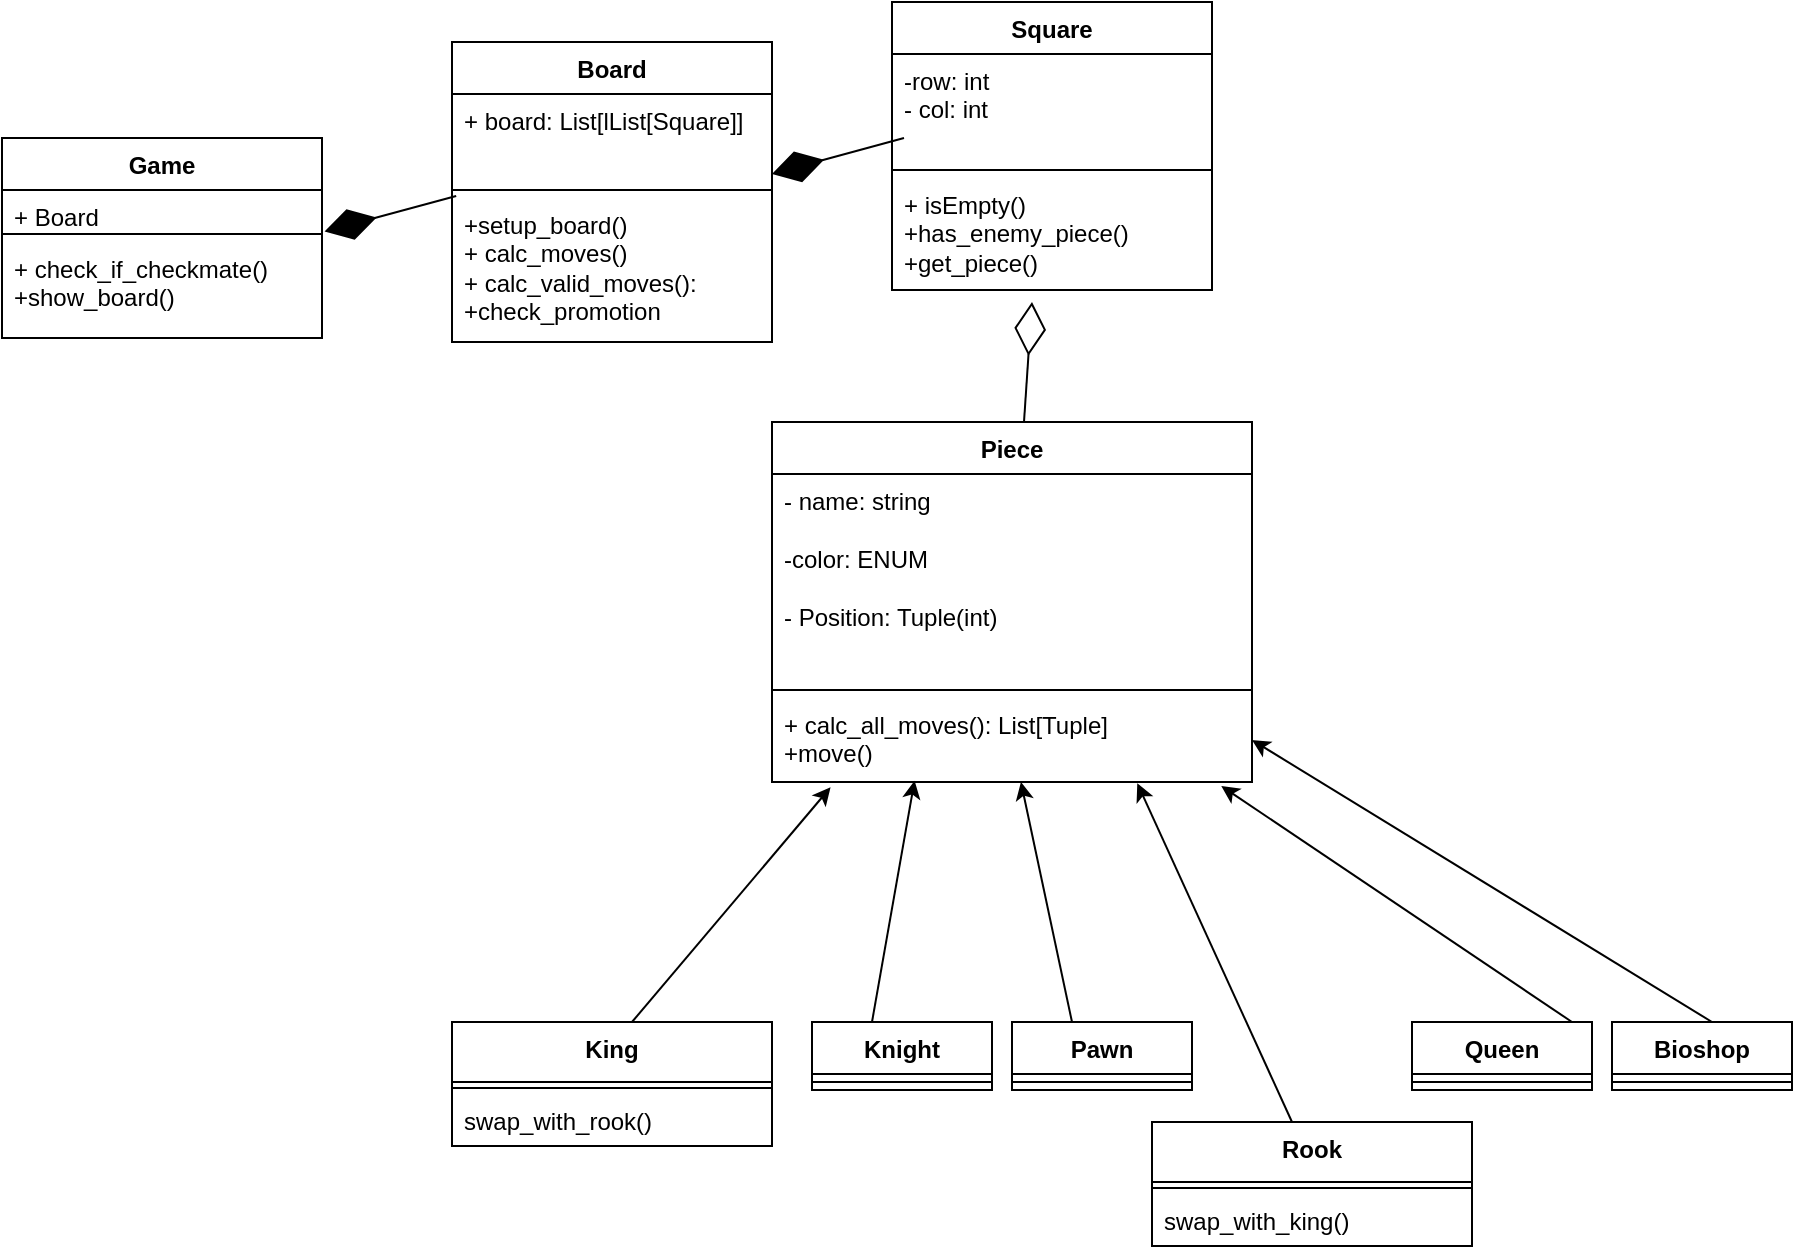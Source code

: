 <mxfile version="24.4.13" type="google">
  <diagram name="Page-1" id="dL7h987vzW68kTxpzzoT">
    <mxGraphModel dx="1222" dy="686" grid="1" gridSize="10" guides="1" tooltips="1" connect="1" arrows="1" fold="1" page="1" pageScale="1" pageWidth="850" pageHeight="1100" math="0" shadow="0">
      <root>
        <mxCell id="0" />
        <mxCell id="1" parent="0" />
        <mxCell id="0Ssv8ot3Nsiwxkiini0J-2" value="Board" style="swimlane;fontStyle=1;align=center;verticalAlign=top;childLayout=stackLayout;horizontal=1;startSize=26;horizontalStack=0;resizeParent=1;resizeParentMax=0;resizeLast=0;collapsible=1;marginBottom=0;whiteSpace=wrap;html=1;" vertex="1" parent="1">
          <mxGeometry x="650" y="280" width="160" height="150" as="geometry" />
        </mxCell>
        <mxCell id="0Ssv8ot3Nsiwxkiini0J-3" value="+ board: List[lList[Square]]&lt;div&gt;&lt;br&gt;&lt;/div&gt;" style="text;strokeColor=none;fillColor=none;align=left;verticalAlign=top;spacingLeft=4;spacingRight=4;overflow=hidden;rotatable=0;points=[[0,0.5],[1,0.5]];portConstraint=eastwest;whiteSpace=wrap;html=1;" vertex="1" parent="0Ssv8ot3Nsiwxkiini0J-2">
          <mxGeometry y="26" width="160" height="44" as="geometry" />
        </mxCell>
        <mxCell id="0Ssv8ot3Nsiwxkiini0J-4" value="" style="line;strokeWidth=1;fillColor=none;align=left;verticalAlign=middle;spacingTop=-1;spacingLeft=3;spacingRight=3;rotatable=0;labelPosition=right;points=[];portConstraint=eastwest;strokeColor=inherit;" vertex="1" parent="0Ssv8ot3Nsiwxkiini0J-2">
          <mxGeometry y="70" width="160" height="8" as="geometry" />
        </mxCell>
        <mxCell id="0Ssv8ot3Nsiwxkiini0J-5" value="&lt;div&gt;+setup_board()&lt;/div&gt;+ calc_moves()&amp;nbsp;&lt;div&gt;&lt;span style=&quot;background-color: initial;&quot;&gt;+ calc_valid_moves():&lt;/span&gt;&lt;/div&gt;&lt;div&gt;&lt;span style=&quot;background-color: initial;&quot;&gt;+check_promotion&lt;/span&gt;&lt;/div&gt;" style="text;strokeColor=none;fillColor=none;align=left;verticalAlign=top;spacingLeft=4;spacingRight=4;overflow=hidden;rotatable=0;points=[[0,0.5],[1,0.5]];portConstraint=eastwest;whiteSpace=wrap;html=1;" vertex="1" parent="0Ssv8ot3Nsiwxkiini0J-2">
          <mxGeometry y="78" width="160" height="72" as="geometry" />
        </mxCell>
        <mxCell id="0Ssv8ot3Nsiwxkiini0J-49" value="" style="endArrow=diamondThin;endFill=0;endSize=24;html=1;rounded=0;" edge="1" parent="0Ssv8ot3Nsiwxkiini0J-2" source="0Ssv8ot3Nsiwxkiini0J-6">
          <mxGeometry width="160" relative="1" as="geometry">
            <mxPoint x="130" y="130" as="sourcePoint" />
            <mxPoint x="290" y="130" as="targetPoint" />
          </mxGeometry>
        </mxCell>
        <mxCell id="0Ssv8ot3Nsiwxkiini0J-6" value="Piece" style="swimlane;fontStyle=1;align=center;verticalAlign=top;childLayout=stackLayout;horizontal=1;startSize=26;horizontalStack=0;resizeParent=1;resizeParentMax=0;resizeLast=0;collapsible=1;marginBottom=0;whiteSpace=wrap;html=1;" vertex="1" parent="1">
          <mxGeometry x="810" y="470" width="240" height="180" as="geometry" />
        </mxCell>
        <mxCell id="0Ssv8ot3Nsiwxkiini0J-7" value="- name: string&lt;div&gt;&lt;br&gt;-color: ENUM&lt;/div&gt;&lt;div&gt;&lt;br&gt;&lt;/div&gt;&lt;div&gt;- Position: Tuple(int)&lt;/div&gt;" style="text;strokeColor=none;fillColor=none;align=left;verticalAlign=top;spacingLeft=4;spacingRight=4;overflow=hidden;rotatable=0;points=[[0,0.5],[1,0.5]];portConstraint=eastwest;whiteSpace=wrap;html=1;" vertex="1" parent="0Ssv8ot3Nsiwxkiini0J-6">
          <mxGeometry y="26" width="240" height="104" as="geometry" />
        </mxCell>
        <mxCell id="0Ssv8ot3Nsiwxkiini0J-8" value="" style="line;strokeWidth=1;fillColor=none;align=left;verticalAlign=middle;spacingTop=-1;spacingLeft=3;spacingRight=3;rotatable=0;labelPosition=right;points=[];portConstraint=eastwest;strokeColor=inherit;" vertex="1" parent="0Ssv8ot3Nsiwxkiini0J-6">
          <mxGeometry y="130" width="240" height="8" as="geometry" />
        </mxCell>
        <mxCell id="0Ssv8ot3Nsiwxkiini0J-9" value="+ calc_all_moves(): List[Tuple]&lt;div&gt;+move()&lt;/div&gt;" style="text;strokeColor=none;fillColor=none;align=left;verticalAlign=top;spacingLeft=4;spacingRight=4;overflow=hidden;rotatable=0;points=[[0,0.5],[1,0.5]];portConstraint=eastwest;whiteSpace=wrap;html=1;" vertex="1" parent="0Ssv8ot3Nsiwxkiini0J-6">
          <mxGeometry y="138" width="240" height="42" as="geometry" />
        </mxCell>
        <mxCell id="0Ssv8ot3Nsiwxkiini0J-10" value="Game" style="swimlane;fontStyle=1;align=center;verticalAlign=top;childLayout=stackLayout;horizontal=1;startSize=26;horizontalStack=0;resizeParent=1;resizeParentMax=0;resizeLast=0;collapsible=1;marginBottom=0;whiteSpace=wrap;html=1;" vertex="1" parent="1">
          <mxGeometry x="425" y="328" width="160" height="100" as="geometry" />
        </mxCell>
        <mxCell id="0Ssv8ot3Nsiwxkiini0J-11" value="+ Board" style="text;strokeColor=none;fillColor=none;align=left;verticalAlign=top;spacingLeft=4;spacingRight=4;overflow=hidden;rotatable=0;points=[[0,0.5],[1,0.5]];portConstraint=eastwest;whiteSpace=wrap;html=1;" vertex="1" parent="0Ssv8ot3Nsiwxkiini0J-10">
          <mxGeometry y="26" width="160" height="18" as="geometry" />
        </mxCell>
        <mxCell id="0Ssv8ot3Nsiwxkiini0J-12" value="" style="line;strokeWidth=1;fillColor=none;align=left;verticalAlign=middle;spacingTop=-1;spacingLeft=3;spacingRight=3;rotatable=0;labelPosition=right;points=[];portConstraint=eastwest;strokeColor=inherit;" vertex="1" parent="0Ssv8ot3Nsiwxkiini0J-10">
          <mxGeometry y="44" width="160" height="8" as="geometry" />
        </mxCell>
        <mxCell id="0Ssv8ot3Nsiwxkiini0J-13" value="+ check_if_checkmate()&lt;div&gt;+show_board()&lt;/div&gt;" style="text;strokeColor=none;fillColor=none;align=left;verticalAlign=top;spacingLeft=4;spacingRight=4;overflow=hidden;rotatable=0;points=[[0,0.5],[1,0.5]];portConstraint=eastwest;whiteSpace=wrap;html=1;" vertex="1" parent="0Ssv8ot3Nsiwxkiini0J-10">
          <mxGeometry y="52" width="160" height="48" as="geometry" />
        </mxCell>
        <mxCell id="0Ssv8ot3Nsiwxkiini0J-14" value="Square" style="swimlane;fontStyle=1;align=center;verticalAlign=top;childLayout=stackLayout;horizontal=1;startSize=26;horizontalStack=0;resizeParent=1;resizeParentMax=0;resizeLast=0;collapsible=1;marginBottom=0;whiteSpace=wrap;html=1;" vertex="1" parent="1">
          <mxGeometry x="870" y="260" width="160" height="144" as="geometry" />
        </mxCell>
        <mxCell id="0Ssv8ot3Nsiwxkiini0J-15" value="-row: int&lt;div&gt;- col: int&lt;/div&gt;" style="text;strokeColor=none;fillColor=none;align=left;verticalAlign=top;spacingLeft=4;spacingRight=4;overflow=hidden;rotatable=0;points=[[0,0.5],[1,0.5]];portConstraint=eastwest;whiteSpace=wrap;html=1;" vertex="1" parent="0Ssv8ot3Nsiwxkiini0J-14">
          <mxGeometry y="26" width="160" height="54" as="geometry" />
        </mxCell>
        <mxCell id="0Ssv8ot3Nsiwxkiini0J-16" value="" style="line;strokeWidth=1;fillColor=none;align=left;verticalAlign=middle;spacingTop=-1;spacingLeft=3;spacingRight=3;rotatable=0;labelPosition=right;points=[];portConstraint=eastwest;strokeColor=inherit;" vertex="1" parent="0Ssv8ot3Nsiwxkiini0J-14">
          <mxGeometry y="80" width="160" height="8" as="geometry" />
        </mxCell>
        <mxCell id="0Ssv8ot3Nsiwxkiini0J-17" value="+ isEmpty()&lt;div&gt;+has_enemy_piece()&lt;/div&gt;&lt;div&gt;+get_piece()&lt;/div&gt;" style="text;strokeColor=none;fillColor=none;align=left;verticalAlign=top;spacingLeft=4;spacingRight=4;overflow=hidden;rotatable=0;points=[[0,0.5],[1,0.5]];portConstraint=eastwest;whiteSpace=wrap;html=1;" vertex="1" parent="0Ssv8ot3Nsiwxkiini0J-14">
          <mxGeometry y="88" width="160" height="56" as="geometry" />
        </mxCell>
        <mxCell id="0Ssv8ot3Nsiwxkiini0J-22" value="" style="endArrow=classic;html=1;rounded=0;entryX=0.122;entryY=1.063;entryDx=0;entryDy=0;entryPerimeter=0;" edge="1" parent="1" target="0Ssv8ot3Nsiwxkiini0J-9">
          <mxGeometry width="50" height="50" relative="1" as="geometry">
            <mxPoint x="740" y="770" as="sourcePoint" />
            <mxPoint x="790" y="720" as="targetPoint" />
          </mxGeometry>
        </mxCell>
        <mxCell id="0Ssv8ot3Nsiwxkiini0J-23" value="Knight" style="swimlane;fontStyle=1;align=center;verticalAlign=top;childLayout=stackLayout;horizontal=1;startSize=26;horizontalStack=0;resizeParent=1;resizeParentMax=0;resizeLast=0;collapsible=1;marginBottom=0;whiteSpace=wrap;html=1;" vertex="1" parent="1">
          <mxGeometry x="830" y="770" width="90" height="34" as="geometry" />
        </mxCell>
        <mxCell id="0Ssv8ot3Nsiwxkiini0J-24" value="" style="line;strokeWidth=1;fillColor=none;align=left;verticalAlign=middle;spacingTop=-1;spacingLeft=3;spacingRight=3;rotatable=0;labelPosition=right;points=[];portConstraint=eastwest;strokeColor=inherit;" vertex="1" parent="0Ssv8ot3Nsiwxkiini0J-23">
          <mxGeometry y="26" width="90" height="8" as="geometry" />
        </mxCell>
        <mxCell id="0Ssv8ot3Nsiwxkiini0J-27" value="Pawn" style="swimlane;fontStyle=1;align=center;verticalAlign=top;childLayout=stackLayout;horizontal=1;startSize=26;horizontalStack=0;resizeParent=1;resizeParentMax=0;resizeLast=0;collapsible=1;marginBottom=0;whiteSpace=wrap;html=1;" vertex="1" parent="1">
          <mxGeometry x="930" y="770" width="90" height="34" as="geometry" />
        </mxCell>
        <mxCell id="0Ssv8ot3Nsiwxkiini0J-28" value="" style="line;strokeWidth=1;fillColor=none;align=left;verticalAlign=middle;spacingTop=-1;spacingLeft=3;spacingRight=3;rotatable=0;labelPosition=right;points=[];portConstraint=eastwest;strokeColor=inherit;" vertex="1" parent="0Ssv8ot3Nsiwxkiini0J-27">
          <mxGeometry y="26" width="90" height="8" as="geometry" />
        </mxCell>
        <mxCell id="0Ssv8ot3Nsiwxkiini0J-31" value="Queen" style="swimlane;fontStyle=1;align=center;verticalAlign=top;childLayout=stackLayout;horizontal=1;startSize=26;horizontalStack=0;resizeParent=1;resizeParentMax=0;resizeLast=0;collapsible=1;marginBottom=0;whiteSpace=wrap;html=1;" vertex="1" parent="1">
          <mxGeometry x="1130" y="770" width="90" height="34" as="geometry" />
        </mxCell>
        <mxCell id="0Ssv8ot3Nsiwxkiini0J-32" value="" style="line;strokeWidth=1;fillColor=none;align=left;verticalAlign=middle;spacingTop=-1;spacingLeft=3;spacingRight=3;rotatable=0;labelPosition=right;points=[];portConstraint=eastwest;strokeColor=inherit;" vertex="1" parent="0Ssv8ot3Nsiwxkiini0J-31">
          <mxGeometry y="26" width="90" height="8" as="geometry" />
        </mxCell>
        <mxCell id="0Ssv8ot3Nsiwxkiini0J-33" value="Bioshop" style="swimlane;fontStyle=1;align=center;verticalAlign=top;childLayout=stackLayout;horizontal=1;startSize=26;horizontalStack=0;resizeParent=1;resizeParentMax=0;resizeLast=0;collapsible=1;marginBottom=0;whiteSpace=wrap;html=1;" vertex="1" parent="1">
          <mxGeometry x="1230" y="770" width="90" height="34" as="geometry" />
        </mxCell>
        <mxCell id="0Ssv8ot3Nsiwxkiini0J-34" value="" style="line;strokeWidth=1;fillColor=none;align=left;verticalAlign=middle;spacingTop=-1;spacingLeft=3;spacingRight=3;rotatable=0;labelPosition=right;points=[];portConstraint=eastwest;strokeColor=inherit;" vertex="1" parent="0Ssv8ot3Nsiwxkiini0J-33">
          <mxGeometry y="26" width="90" height="8" as="geometry" />
        </mxCell>
        <mxCell id="0Ssv8ot3Nsiwxkiini0J-35" value="King" style="swimlane;fontStyle=1;align=center;verticalAlign=top;childLayout=stackLayout;horizontal=1;startSize=30;horizontalStack=0;resizeParent=1;resizeParentMax=0;resizeLast=0;collapsible=1;marginBottom=0;whiteSpace=wrap;html=1;" vertex="1" parent="1">
          <mxGeometry x="650" y="770" width="160" height="62" as="geometry" />
        </mxCell>
        <mxCell id="0Ssv8ot3Nsiwxkiini0J-37" value="" style="line;strokeWidth=1;fillColor=none;align=left;verticalAlign=middle;spacingTop=-1;spacingLeft=3;spacingRight=3;rotatable=0;labelPosition=right;points=[];portConstraint=eastwest;strokeColor=inherit;" vertex="1" parent="0Ssv8ot3Nsiwxkiini0J-35">
          <mxGeometry y="30" width="160" height="6" as="geometry" />
        </mxCell>
        <mxCell id="0Ssv8ot3Nsiwxkiini0J-38" value="swap_with_rook()" style="text;strokeColor=none;fillColor=none;align=left;verticalAlign=top;spacingLeft=4;spacingRight=4;overflow=hidden;rotatable=0;points=[[0,0.5],[1,0.5]];portConstraint=eastwest;whiteSpace=wrap;html=1;" vertex="1" parent="0Ssv8ot3Nsiwxkiini0J-35">
          <mxGeometry y="36" width="160" height="26" as="geometry" />
        </mxCell>
        <mxCell id="0Ssv8ot3Nsiwxkiini0J-39" value="Rook" style="swimlane;fontStyle=1;align=center;verticalAlign=top;childLayout=stackLayout;horizontal=1;startSize=30;horizontalStack=0;resizeParent=1;resizeParentMax=0;resizeLast=0;collapsible=1;marginBottom=0;whiteSpace=wrap;html=1;" vertex="1" parent="1">
          <mxGeometry x="1000" y="820" width="160" height="62" as="geometry" />
        </mxCell>
        <mxCell id="0Ssv8ot3Nsiwxkiini0J-40" value="" style="line;strokeWidth=1;fillColor=none;align=left;verticalAlign=middle;spacingTop=-1;spacingLeft=3;spacingRight=3;rotatable=0;labelPosition=right;points=[];portConstraint=eastwest;strokeColor=inherit;" vertex="1" parent="0Ssv8ot3Nsiwxkiini0J-39">
          <mxGeometry y="30" width="160" height="6" as="geometry" />
        </mxCell>
        <mxCell id="0Ssv8ot3Nsiwxkiini0J-41" value="swap_with_king()" style="text;strokeColor=none;fillColor=none;align=left;verticalAlign=top;spacingLeft=4;spacingRight=4;overflow=hidden;rotatable=0;points=[[0,0.5],[1,0.5]];portConstraint=eastwest;whiteSpace=wrap;html=1;" vertex="1" parent="0Ssv8ot3Nsiwxkiini0J-39">
          <mxGeometry y="36" width="160" height="26" as="geometry" />
        </mxCell>
        <mxCell id="0Ssv8ot3Nsiwxkiini0J-42" value="" style="endArrow=classic;html=1;rounded=0;entryX=0.297;entryY=0.984;entryDx=0;entryDy=0;entryPerimeter=0;" edge="1" parent="1" target="0Ssv8ot3Nsiwxkiini0J-9">
          <mxGeometry width="50" height="50" relative="1" as="geometry">
            <mxPoint x="860" y="770" as="sourcePoint" />
            <mxPoint x="910" y="720" as="targetPoint" />
          </mxGeometry>
        </mxCell>
        <mxCell id="0Ssv8ot3Nsiwxkiini0J-43" value="" style="endArrow=classic;html=1;rounded=0;" edge="1" parent="1" target="0Ssv8ot3Nsiwxkiini0J-9">
          <mxGeometry width="50" height="50" relative="1" as="geometry">
            <mxPoint x="960" y="770" as="sourcePoint" />
            <mxPoint x="1010" y="720" as="targetPoint" />
          </mxGeometry>
        </mxCell>
        <mxCell id="0Ssv8ot3Nsiwxkiini0J-44" value="" style="endArrow=classic;html=1;rounded=0;entryX=0.936;entryY=1.048;entryDx=0;entryDy=0;entryPerimeter=0;" edge="1" parent="1" target="0Ssv8ot3Nsiwxkiini0J-9">
          <mxGeometry width="50" height="50" relative="1" as="geometry">
            <mxPoint x="1210" y="770" as="sourcePoint" />
            <mxPoint x="1260" y="720" as="targetPoint" />
          </mxGeometry>
        </mxCell>
        <mxCell id="0Ssv8ot3Nsiwxkiini0J-45" value="" style="endArrow=classic;html=1;rounded=0;entryX=0.761;entryY=1.016;entryDx=0;entryDy=0;entryPerimeter=0;" edge="1" parent="1" target="0Ssv8ot3Nsiwxkiini0J-9">
          <mxGeometry width="50" height="50" relative="1" as="geometry">
            <mxPoint x="1070" y="820" as="sourcePoint" />
            <mxPoint x="1120" y="770" as="targetPoint" />
          </mxGeometry>
        </mxCell>
        <mxCell id="0Ssv8ot3Nsiwxkiini0J-46" value="" style="endArrow=classic;html=1;rounded=0;entryX=1;entryY=0.5;entryDx=0;entryDy=0;" edge="1" parent="1" target="0Ssv8ot3Nsiwxkiini0J-9">
          <mxGeometry width="50" height="50" relative="1" as="geometry">
            <mxPoint x="1280" y="770" as="sourcePoint" />
            <mxPoint x="1330" y="720" as="targetPoint" />
          </mxGeometry>
        </mxCell>
        <mxCell id="0Ssv8ot3Nsiwxkiini0J-47" value="" style="endArrow=diamondThin;endFill=1;endSize=24;html=1;rounded=0;entryX=1.008;entryY=1.154;entryDx=0;entryDy=0;entryPerimeter=0;exitX=0.013;exitY=1.159;exitDx=0;exitDy=0;exitPerimeter=0;" edge="1" parent="1" source="0Ssv8ot3Nsiwxkiini0J-3" target="0Ssv8ot3Nsiwxkiini0J-11">
          <mxGeometry width="160" relative="1" as="geometry">
            <mxPoint x="520" y="180" as="sourcePoint" />
            <mxPoint x="680" y="180" as="targetPoint" />
          </mxGeometry>
        </mxCell>
        <mxCell id="0Ssv8ot3Nsiwxkiini0J-48" value="" style="endArrow=diamondThin;endFill=1;endSize=24;html=1;rounded=0;entryX=1.008;entryY=1.154;entryDx=0;entryDy=0;entryPerimeter=0;exitX=0.013;exitY=1.159;exitDx=0;exitDy=0;exitPerimeter=0;" edge="1" parent="1">
          <mxGeometry width="160" relative="1" as="geometry">
            <mxPoint x="876" y="328" as="sourcePoint" />
            <mxPoint x="810" y="346" as="targetPoint" />
          </mxGeometry>
        </mxCell>
      </root>
    </mxGraphModel>
  </diagram>
</mxfile>
